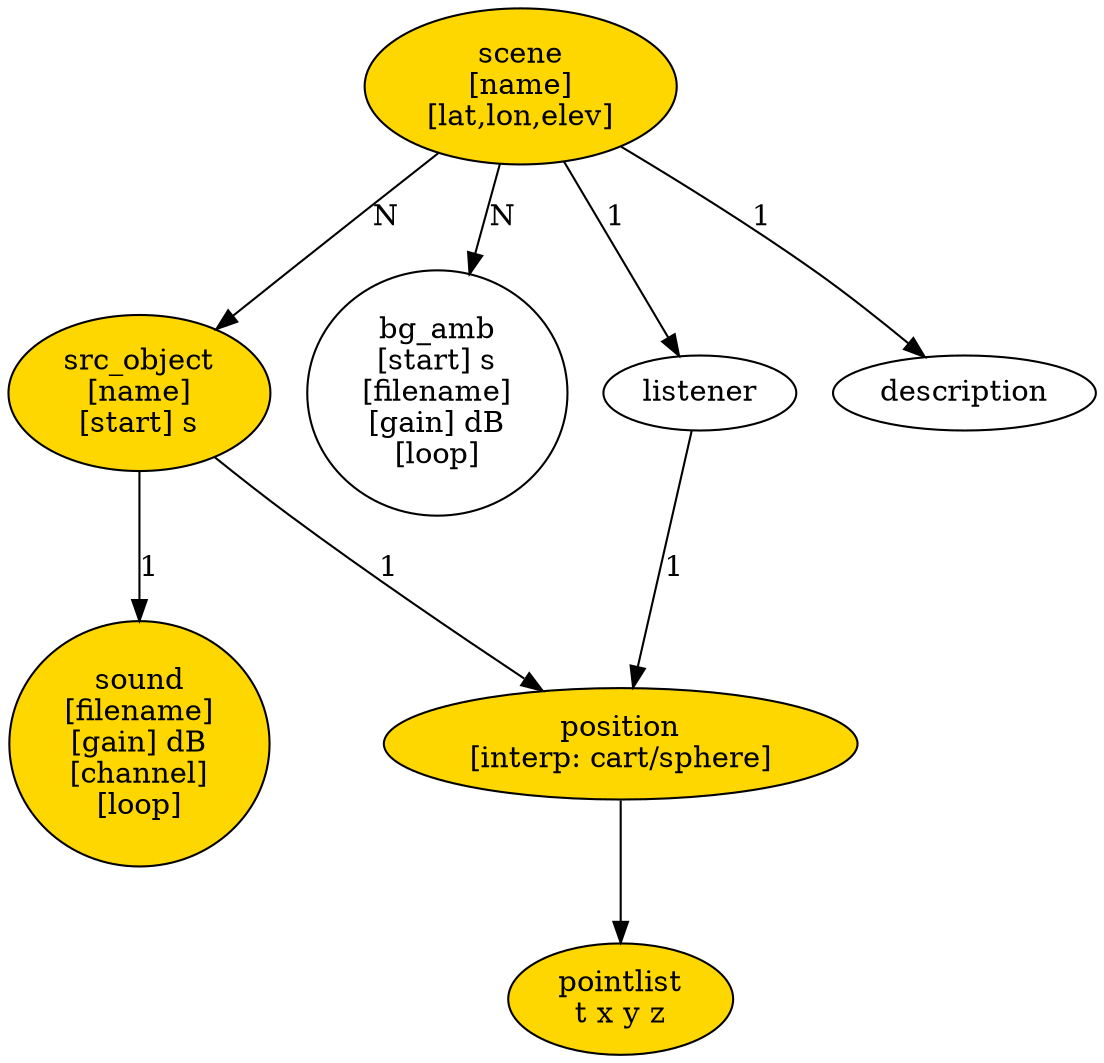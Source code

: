 digraph ap {
  //ranksep = 2.5;
  //splines = true;

  scene [label="scene\n[name]\n[lat,lon,elev]",style="filled",fillcolor="gold"];
  source [label="src_object\n[name]\n[start] s",style="filled",fillcolor="gold"];
  //sound [label="sound\n[filename]\n[gain] dB\n[channel]\n[loop]\n[x,y,z]",style="filled",fillcolor="gold"];
  sound [label="sound\n[filename]\n[gain] dB\n[channel]\n[loop]",style="filled",fillcolor="gold"];
  bg_amb [label="bg_amb\n[start] s\n[filename]\n[gain] dB\n[loop]"];
  //bg_bin [label="bg_bin\n[start] s\n[filename]\n[gain] dB\n[loop]"];
  //geoloc [label="geoloc\n[az,el,h]"];
  //pointlist [label="pointlist\nt x y (z alpha beta gamma)",style="filled",fillcolor="gold"];
  pointlist [label="pointlist\nt x y z",style="filled",fillcolor="gold"];
  //position [label="position\n[interp: cart/sphere]\n[orientation: global/tangent]",style="filled",fillcolor="gold"];
  position [label="position\n[interp: cart/sphere]",style="filled",fillcolor="gold"];
  center [label="listener"];
  //reflection_object [label="reflection_object\n[name]\n[start] s\n[absorption]\n[size]"];

  //scene -> reflection_object [label="N"];


  //scene -> geoloc [label="1"];
  scene -> bg_amb [label="N"];
  scene -> description [label="1"];
  //scene -> bg_bin [label="N"];
  scene -> center [label="1"];
  scene -> source [label="N"];
  source -> position [label="1"];
  //source -> sound [label="N"];
  source -> sound [label="1"];
  center -> position [label="1"];
  //reflection_object -> position [label="1"];
  position -> pointlist
  //position -> pointlist [label="1"];
  //position -> trackfile;
  //trackfile -> gpx_file;
  //trackfile -> csv_file;
  //position -> transform;
  //position -> velocity;

}

/*
 * Local Variables:
 * mode: c
 * c-basic-offset: 2
 * End:
 */
